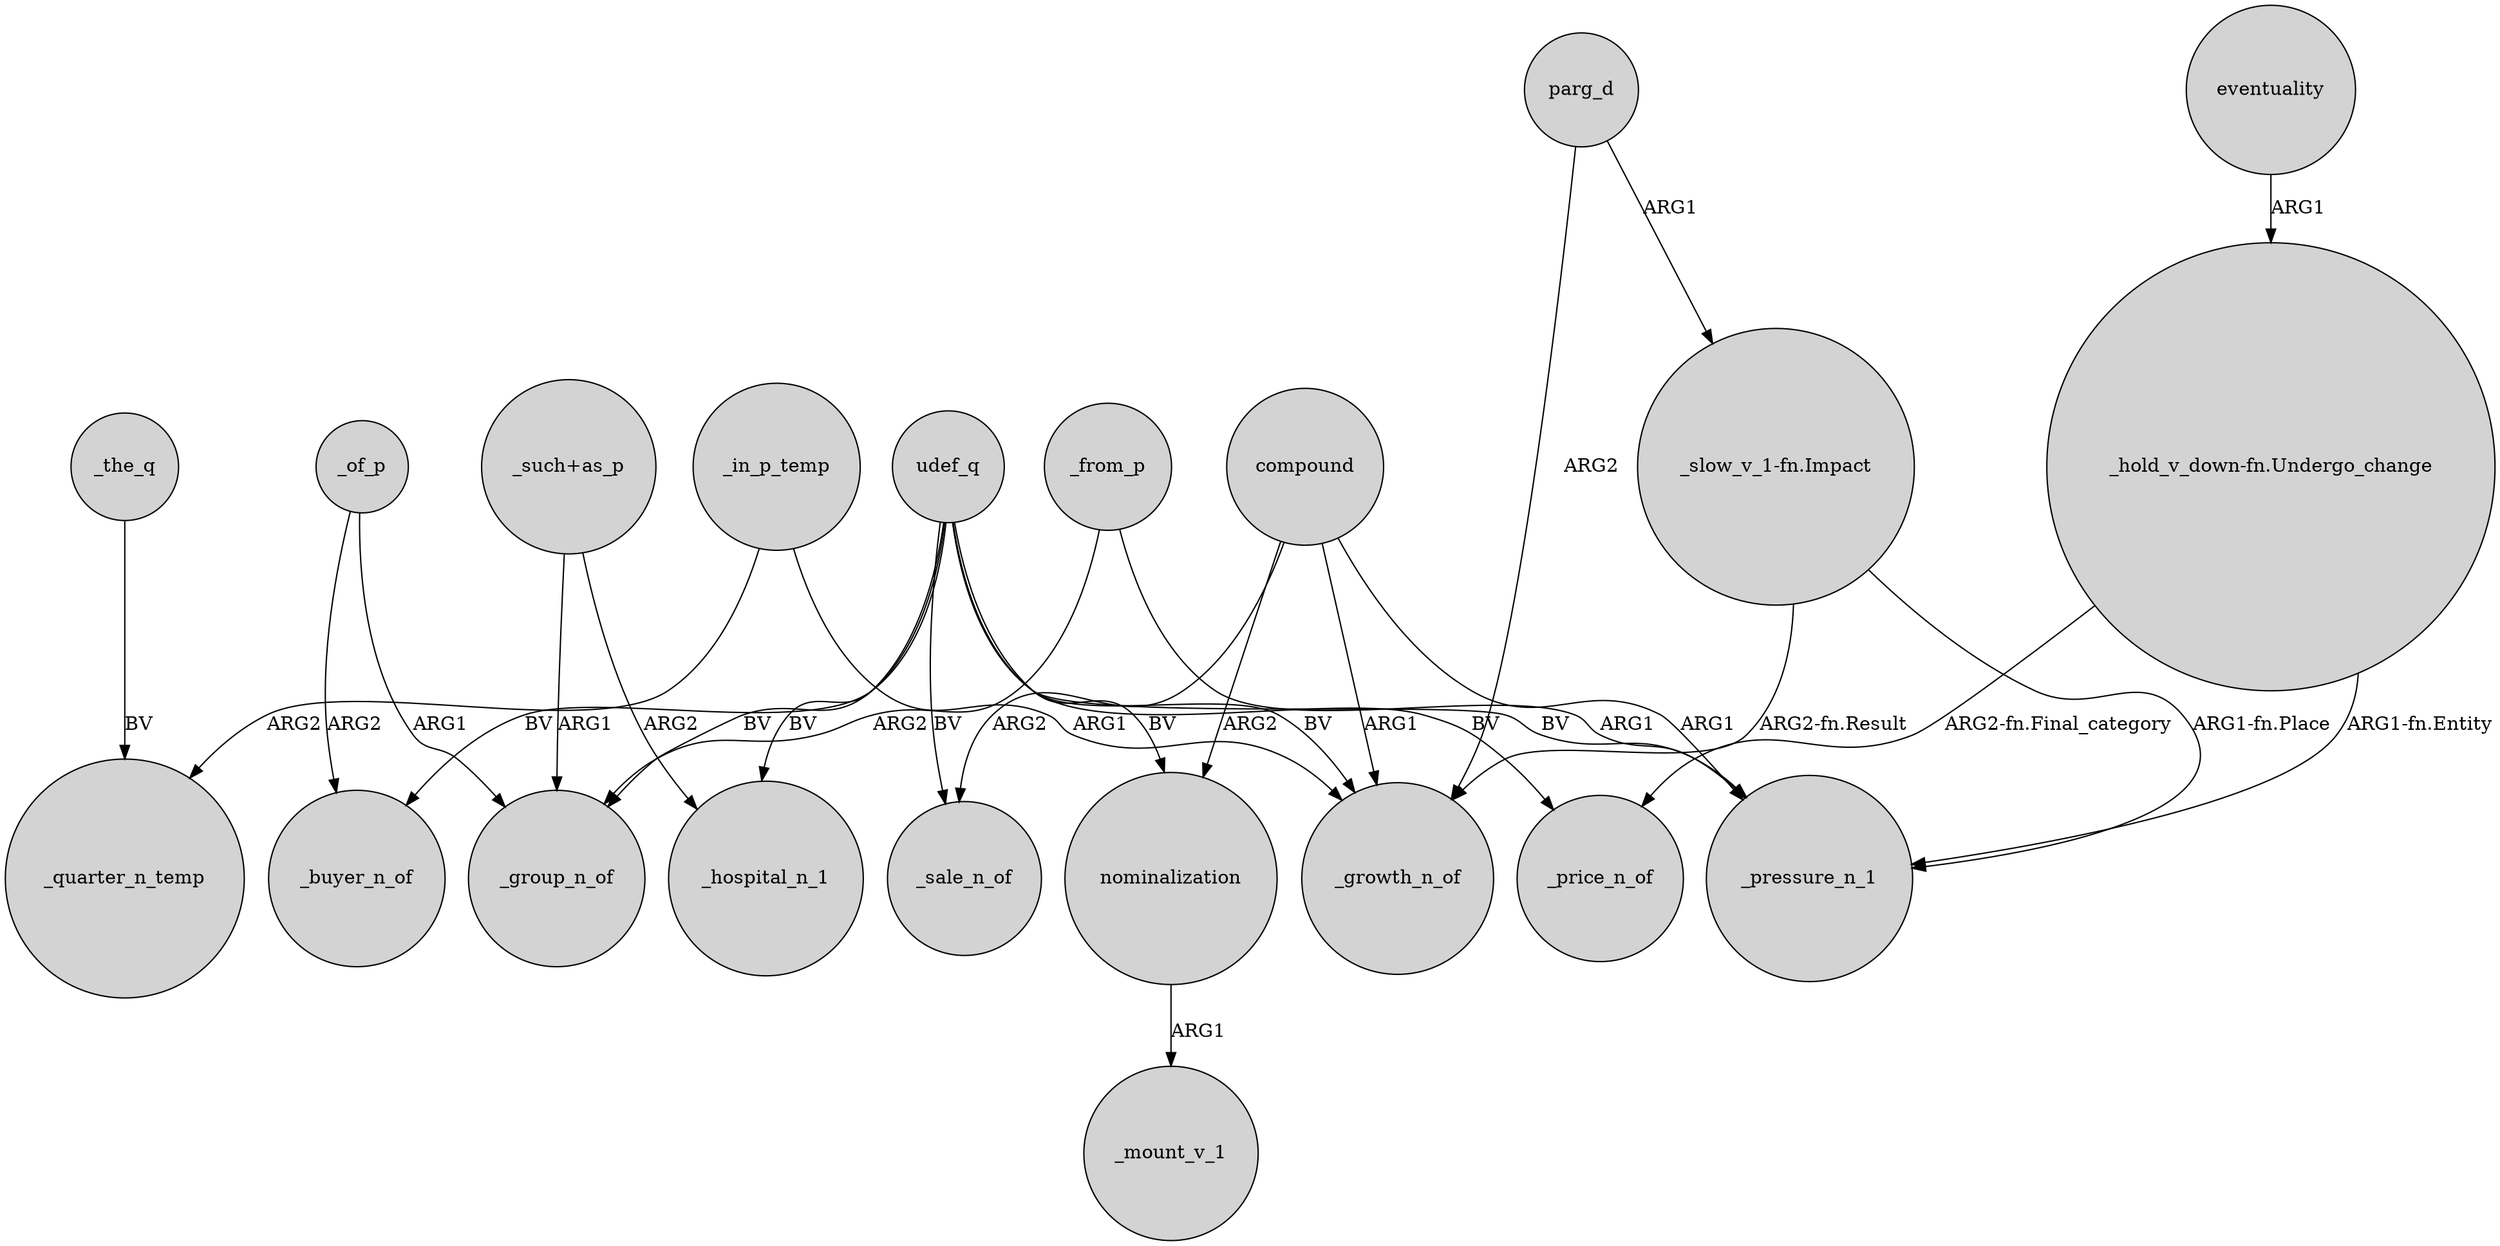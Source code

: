 digraph {
	node [shape=circle style=filled]
	_in_p_temp -> _quarter_n_temp [label=ARG2]
	udef_q -> _buyer_n_of [label=BV]
	parg_d -> _growth_n_of [label=ARG2]
	udef_q -> _group_n_of [label=BV]
	"_such+as_p" -> _hospital_n_1 [label=ARG2]
	"_such+as_p" -> _group_n_of [label=ARG1]
	udef_q -> _price_n_of [label=BV]
	"_slow_v_1-fn.Impact" -> _growth_n_of [label="ARG2-fn.Result"]
	_the_q -> _quarter_n_temp [label=BV]
	udef_q -> nominalization [label=BV]
	udef_q -> _hospital_n_1 [label=BV]
	_from_p -> _pressure_n_1 [label=ARG1]
	udef_q -> _sale_n_of [label=BV]
	udef_q -> _pressure_n_1 [label=BV]
	"_hold_v_down-fn.Undergo_change" -> _pressure_n_1 [label="ARG1-fn.Entity"]
	compound -> nominalization [label=ARG2]
	"_hold_v_down-fn.Undergo_change" -> _price_n_of [label="ARG2-fn.Final_category"]
	_of_p -> _buyer_n_of [label=ARG2]
	nominalization -> _mount_v_1 [label=ARG1]
	_from_p -> _group_n_of [label=ARG2]
	udef_q -> _growth_n_of [label=BV]
	parg_d -> "_slow_v_1-fn.Impact" [label=ARG1]
	_in_p_temp -> _growth_n_of [label=ARG1]
	compound -> _pressure_n_1 [label=ARG1]
	compound -> _growth_n_of [label=ARG1]
	eventuality -> "_hold_v_down-fn.Undergo_change" [label=ARG1]
	"_slow_v_1-fn.Impact" -> _pressure_n_1 [label="ARG1-fn.Place"]
	_of_p -> _group_n_of [label=ARG1]
	compound -> _sale_n_of [label=ARG2]
}
